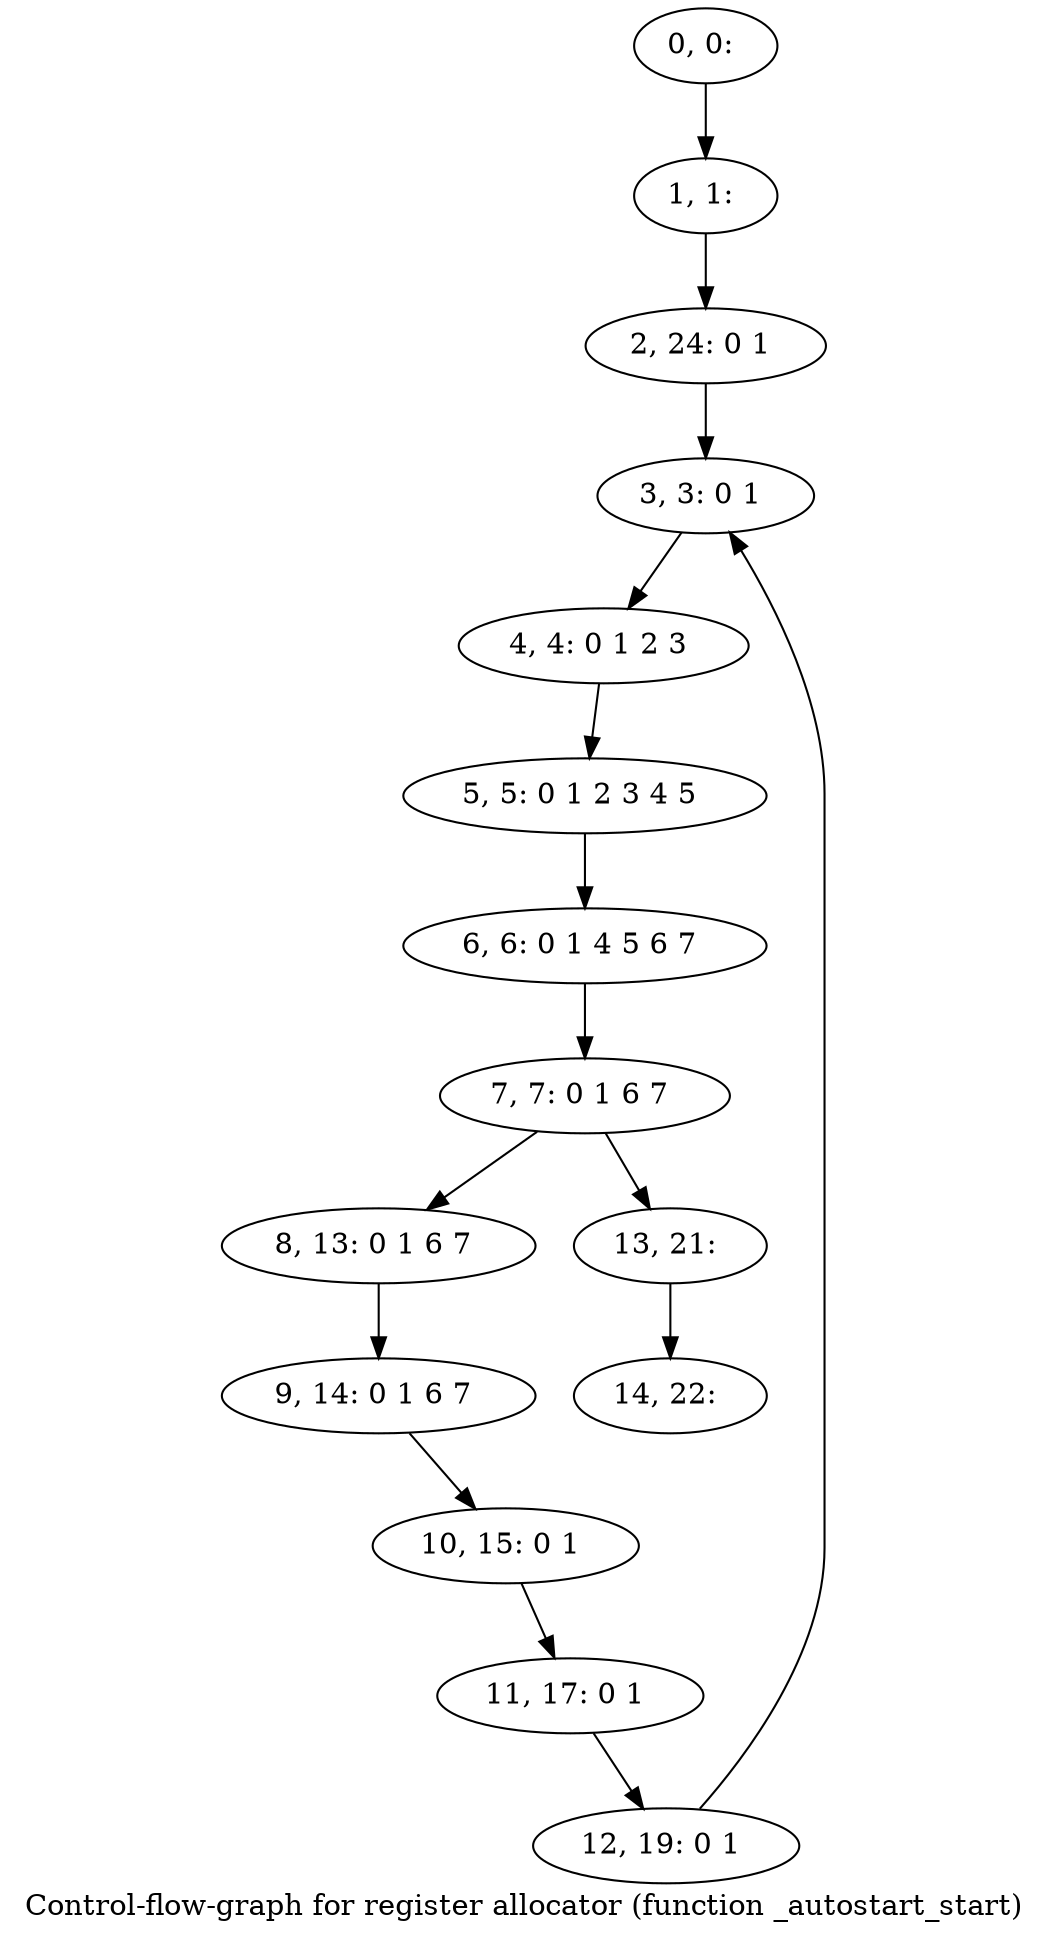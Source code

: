 digraph G {
graph [label="Control-flow-graph for register allocator (function _autostart_start)"]
0[label="0, 0: "];
1[label="1, 1: "];
2[label="2, 24: 0 1 "];
3[label="3, 3: 0 1 "];
4[label="4, 4: 0 1 2 3 "];
5[label="5, 5: 0 1 2 3 4 5 "];
6[label="6, 6: 0 1 4 5 6 7 "];
7[label="7, 7: 0 1 6 7 "];
8[label="8, 13: 0 1 6 7 "];
9[label="9, 14: 0 1 6 7 "];
10[label="10, 15: 0 1 "];
11[label="11, 17: 0 1 "];
12[label="12, 19: 0 1 "];
13[label="13, 21: "];
14[label="14, 22: "];
0->1 ;
1->2 ;
2->3 ;
3->4 ;
4->5 ;
5->6 ;
6->7 ;
7->8 ;
7->13 ;
8->9 ;
9->10 ;
10->11 ;
11->12 ;
12->3 ;
13->14 ;
}
